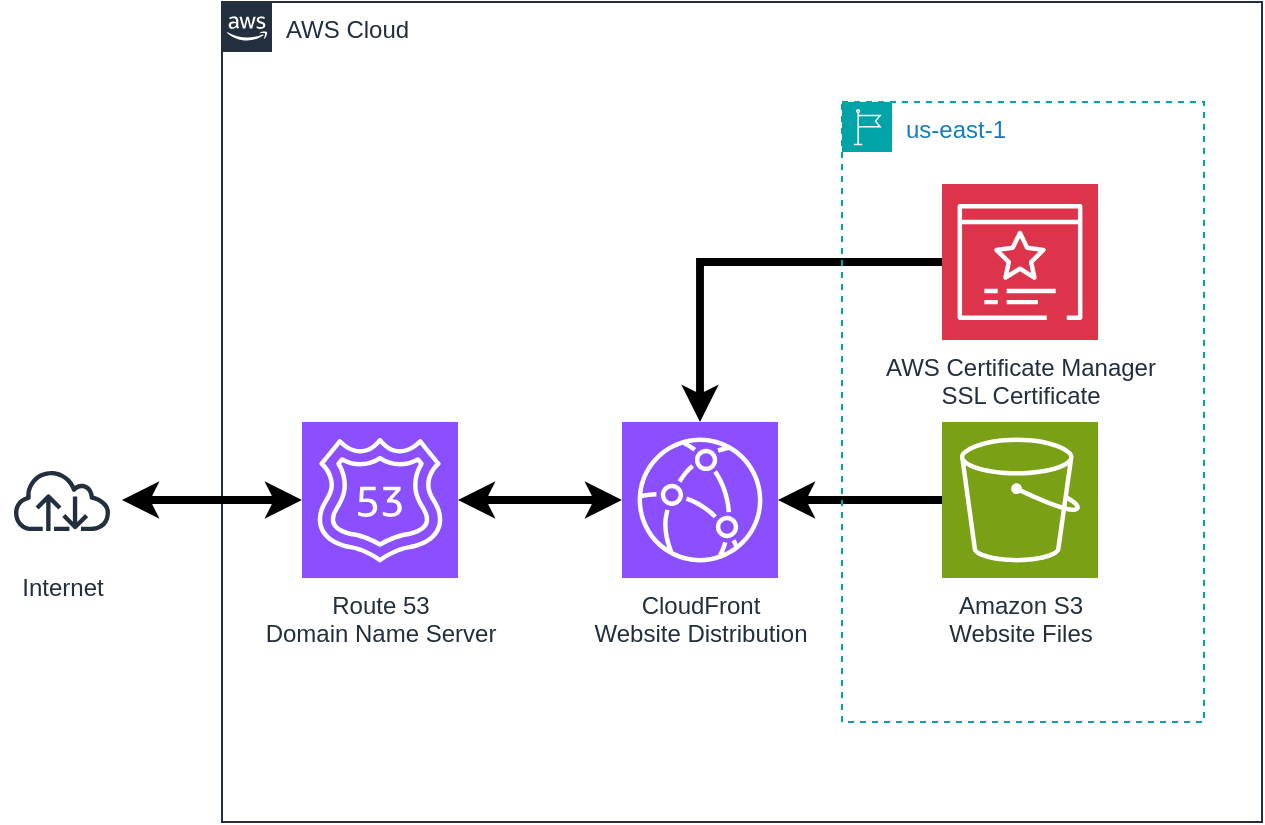 <mxfile version="26.0.9">
  <diagram name="Page-1" id="n_MY_qxoxH-9tLvHU1hk">
    <mxGraphModel dx="989" dy="577" grid="0" gridSize="10" guides="1" tooltips="1" connect="1" arrows="1" fold="1" page="1" pageScale="1" pageWidth="827" pageHeight="1169" math="0" shadow="0">
      <root>
        <mxCell id="0" />
        <mxCell id="1" parent="0" />
        <mxCell id="XErOgU0SJwrqyCW51RGZ-1" value="AWS Cloud" style="points=[[0,0],[0.25,0],[0.5,0],[0.75,0],[1,0],[1,0.25],[1,0.5],[1,0.75],[1,1],[0.75,1],[0.5,1],[0.25,1],[0,1],[0,0.75],[0,0.5],[0,0.25]];outlineConnect=0;gradientColor=none;html=1;whiteSpace=wrap;fontSize=12;fontStyle=0;container=1;pointerEvents=0;collapsible=0;recursiveResize=0;shape=mxgraph.aws4.group;grIcon=mxgraph.aws4.group_aws_cloud_alt;strokeColor=#232F3E;fillColor=none;verticalAlign=top;align=left;spacingLeft=30;fontColor=#232F3E;dashed=0;" vertex="1" parent="1">
          <mxGeometry x="192" y="181" width="520" height="410" as="geometry" />
        </mxCell>
        <mxCell id="XErOgU0SJwrqyCW51RGZ-5" value="CloudFront&lt;div&gt;Website Distribution&lt;/div&gt;" style="sketch=0;points=[[0,0,0],[0.25,0,0],[0.5,0,0],[0.75,0,0],[1,0,0],[0,1,0],[0.25,1,0],[0.5,1,0],[0.75,1,0],[1,1,0],[0,0.25,0],[0,0.5,0],[0,0.75,0],[1,0.25,0],[1,0.5,0],[1,0.75,0]];outlineConnect=0;fontColor=#232F3E;fillColor=#8C4FFF;strokeColor=#ffffff;dashed=0;verticalLabelPosition=bottom;verticalAlign=top;align=center;html=1;fontSize=12;fontStyle=0;aspect=fixed;shape=mxgraph.aws4.resourceIcon;resIcon=mxgraph.aws4.cloudfront;" vertex="1" parent="XErOgU0SJwrqyCW51RGZ-1">
          <mxGeometry x="200" y="210" width="78" height="78" as="geometry" />
        </mxCell>
        <mxCell id="XErOgU0SJwrqyCW51RGZ-8" value="Route 53&lt;div&gt;Domain Name Server&lt;/div&gt;" style="sketch=0;points=[[0,0,0],[0.25,0,0],[0.5,0,0],[0.75,0,0],[1,0,0],[0,1,0],[0.25,1,0],[0.5,1,0],[0.75,1,0],[1,1,0],[0,0.25,0],[0,0.5,0],[0,0.75,0],[1,0.25,0],[1,0.5,0],[1,0.75,0]];outlineConnect=0;fontColor=#232F3E;fillColor=#8C4FFF;strokeColor=#ffffff;dashed=0;verticalLabelPosition=bottom;verticalAlign=top;align=center;html=1;fontSize=12;fontStyle=0;aspect=fixed;shape=mxgraph.aws4.resourceIcon;resIcon=mxgraph.aws4.route_53;" vertex="1" parent="XErOgU0SJwrqyCW51RGZ-1">
          <mxGeometry x="40" y="210" width="78" height="78" as="geometry" />
        </mxCell>
        <mxCell id="XErOgU0SJwrqyCW51RGZ-13" value="" style="endArrow=classic;startArrow=classic;html=1;rounded=0;entryX=1;entryY=0.5;entryDx=0;entryDy=0;entryPerimeter=0;exitX=0;exitY=0.5;exitDx=0;exitDy=0;exitPerimeter=0;strokeWidth=3.937;" edge="1" parent="XErOgU0SJwrqyCW51RGZ-1" source="XErOgU0SJwrqyCW51RGZ-5" target="XErOgU0SJwrqyCW51RGZ-8">
          <mxGeometry width="50" height="50" relative="1" as="geometry">
            <mxPoint x="310" y="260" as="sourcePoint" />
            <mxPoint x="360" y="210" as="targetPoint" />
          </mxGeometry>
        </mxCell>
        <mxCell id="XErOgU0SJwrqyCW51RGZ-11" style="edgeStyle=orthogonalEdgeStyle;rounded=0;orthogonalLoop=1;jettySize=auto;html=1;strokeWidth=3.937;" edge="1" parent="XErOgU0SJwrqyCW51RGZ-1" source="XErOgU0SJwrqyCW51RGZ-7" target="XErOgU0SJwrqyCW51RGZ-5">
          <mxGeometry relative="1" as="geometry" />
        </mxCell>
        <mxCell id="XErOgU0SJwrqyCW51RGZ-12" style="edgeStyle=orthogonalEdgeStyle;rounded=0;orthogonalLoop=1;jettySize=auto;html=1;strokeWidth=3.937;" edge="1" parent="XErOgU0SJwrqyCW51RGZ-1" source="XErOgU0SJwrqyCW51RGZ-3" target="XErOgU0SJwrqyCW51RGZ-5">
          <mxGeometry relative="1" as="geometry" />
        </mxCell>
        <mxCell id="XErOgU0SJwrqyCW51RGZ-2" value="us-east-1" style="points=[[0,0],[0.25,0],[0.5,0],[0.75,0],[1,0],[1,0.25],[1,0.5],[1,0.75],[1,1],[0.75,1],[0.5,1],[0.25,1],[0,1],[0,0.75],[0,0.5],[0,0.25]];outlineConnect=0;gradientColor=none;html=1;whiteSpace=wrap;fontSize=12;fontStyle=0;container=1;pointerEvents=0;collapsible=0;recursiveResize=0;shape=mxgraph.aws4.group;grIcon=mxgraph.aws4.group_region;strokeColor=#00A4A6;fillColor=none;verticalAlign=top;align=left;spacingLeft=30;fontColor=#147EBA;dashed=1;" vertex="1" parent="XErOgU0SJwrqyCW51RGZ-1">
          <mxGeometry x="310" y="50" width="181" height="310" as="geometry" />
        </mxCell>
        <mxCell id="XErOgU0SJwrqyCW51RGZ-7" value="AWS Certificate Manager&lt;div&gt;SSL Certificate&lt;/div&gt;" style="sketch=0;points=[[0,0,0],[0.25,0,0],[0.5,0,0],[0.75,0,0],[1,0,0],[0,1,0],[0.25,1,0],[0.5,1,0],[0.75,1,0],[1,1,0],[0,0.25,0],[0,0.5,0],[0,0.75,0],[1,0.25,0],[1,0.5,0],[1,0.75,0]];outlineConnect=0;fontColor=#232F3E;fillColor=#DD344C;strokeColor=#ffffff;dashed=0;verticalLabelPosition=bottom;verticalAlign=top;align=center;html=1;fontSize=12;fontStyle=0;aspect=fixed;shape=mxgraph.aws4.resourceIcon;resIcon=mxgraph.aws4.certificate_manager_3;" vertex="1" parent="XErOgU0SJwrqyCW51RGZ-2">
          <mxGeometry x="50" y="41" width="78" height="78" as="geometry" />
        </mxCell>
        <mxCell id="XErOgU0SJwrqyCW51RGZ-3" value="Amazon S3&lt;div&gt;Website Files&lt;/div&gt;" style="sketch=0;points=[[0,0,0],[0.25,0,0],[0.5,0,0],[0.75,0,0],[1,0,0],[0,1,0],[0.25,1,0],[0.5,1,0],[0.75,1,0],[1,1,0],[0,0.25,0],[0,0.5,0],[0,0.75,0],[1,0.25,0],[1,0.5,0],[1,0.75,0]];outlineConnect=0;fontColor=#232F3E;fillColor=#7AA116;strokeColor=#ffffff;dashed=0;verticalLabelPosition=bottom;verticalAlign=top;align=center;html=1;fontSize=12;fontStyle=0;aspect=fixed;shape=mxgraph.aws4.resourceIcon;resIcon=mxgraph.aws4.s3;" vertex="1" parent="XErOgU0SJwrqyCW51RGZ-2">
          <mxGeometry x="50" y="160" width="78" height="78" as="geometry" />
        </mxCell>
        <mxCell id="XErOgU0SJwrqyCW51RGZ-14" value="Internet" style="sketch=0;outlineConnect=0;fontColor=#232F3E;gradientColor=none;strokeColor=#232F3E;fillColor=#ffffff;dashed=0;verticalLabelPosition=bottom;verticalAlign=top;align=center;html=1;fontSize=12;fontStyle=0;aspect=fixed;shape=mxgraph.aws4.resourceIcon;resIcon=mxgraph.aws4.internet;" vertex="1" parent="1">
          <mxGeometry x="82" y="400" width="60" height="60" as="geometry" />
        </mxCell>
        <mxCell id="XErOgU0SJwrqyCW51RGZ-16" value="" style="endArrow=classic;startArrow=classic;html=1;rounded=0;strokeWidth=3.937;" edge="1" parent="1" source="XErOgU0SJwrqyCW51RGZ-8" target="XErOgU0SJwrqyCW51RGZ-14">
          <mxGeometry width="50" height="50" relative="1" as="geometry">
            <mxPoint x="502" y="441" as="sourcePoint" />
            <mxPoint x="552" y="391" as="targetPoint" />
          </mxGeometry>
        </mxCell>
      </root>
    </mxGraphModel>
  </diagram>
</mxfile>
